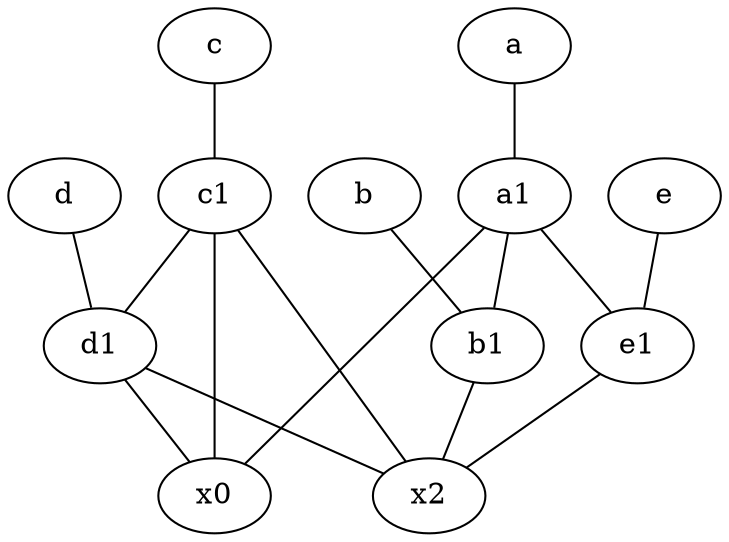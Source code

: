 graph {
	c1 [pos="4.5,3!"]
	b [pos="10,4!"]
	x2
	b1 [pos="9,4!"]
	x0
	a1 [pos="8,3!"]
	d [pos="2,5!"]
	c [pos="4.5,2!"]
	e1 [pos="7,7!"]
	e [pos="7,9!"]
	a [pos="8,2!"]
	d1 [pos="3,5!"]
	c -- c1
	a1 -- b1
	a -- a1
	e -- e1
	c1 -- x0
	d1 -- x0
	e1 -- x2
	b -- b1
	c1 -- d1
	a1 -- x0
	a1 -- e1
	d1 -- x2
	c1 -- x2
	b1 -- x2
	d -- d1
}
